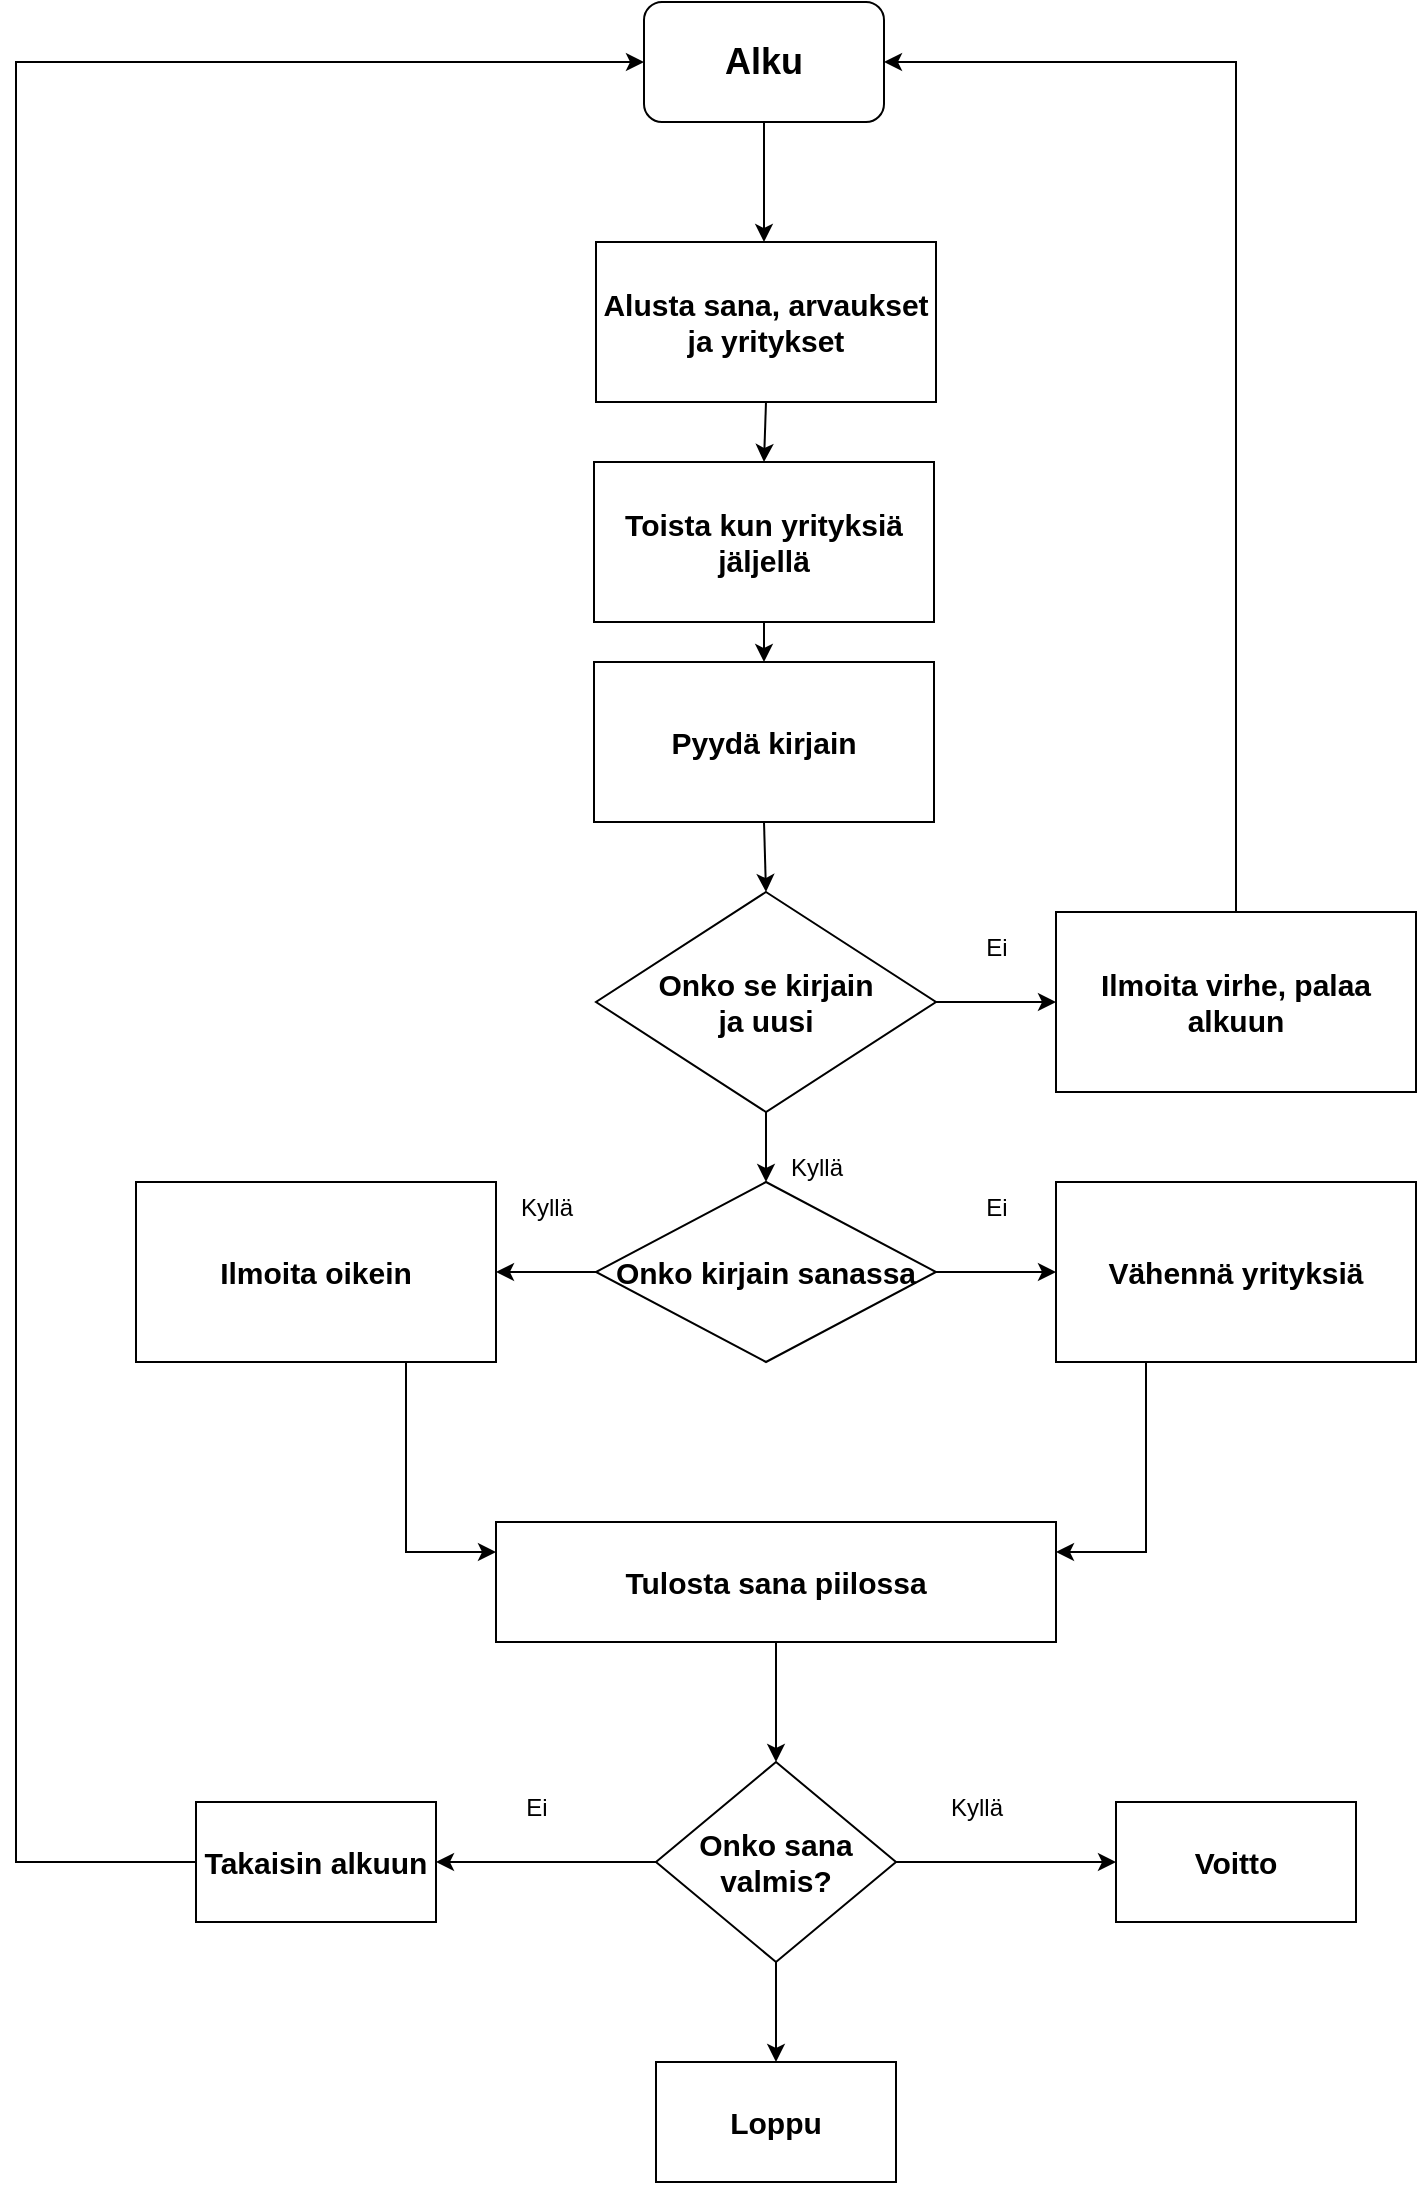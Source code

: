 <mxfile version="27.0.5">
  <diagram id="C5RBs43oDa-KdzZeNtuy" name="Page-1">
    <mxGraphModel dx="947" dy="511" grid="1" gridSize="10" guides="1" tooltips="1" connect="1" arrows="1" fold="1" page="1" pageScale="1" pageWidth="827" pageHeight="1169" math="0" shadow="0">
      <root>
        <mxCell id="WIyWlLk6GJQsqaUBKTNV-0" />
        <mxCell id="WIyWlLk6GJQsqaUBKTNV-1" parent="WIyWlLk6GJQsqaUBKTNV-0" />
        <mxCell id="Bd-SAwONqRbQZrcRXREO-1" value="&lt;font style=&quot;font-size: 18px;&quot;&gt;&lt;b&gt;Alku&lt;/b&gt;&lt;/font&gt;" style="rounded=1;whiteSpace=wrap;html=1;" vertex="1" parent="WIyWlLk6GJQsqaUBKTNV-1">
          <mxGeometry x="354" y="40" width="120" height="60" as="geometry" />
        </mxCell>
        <mxCell id="Bd-SAwONqRbQZrcRXREO-2" value="" style="endArrow=classic;html=1;rounded=0;exitX=0.5;exitY=1;exitDx=0;exitDy=0;" edge="1" parent="WIyWlLk6GJQsqaUBKTNV-1" source="Bd-SAwONqRbQZrcRXREO-1">
          <mxGeometry width="50" height="50" relative="1" as="geometry">
            <mxPoint x="390" y="320" as="sourcePoint" />
            <mxPoint x="414" y="160" as="targetPoint" />
          </mxGeometry>
        </mxCell>
        <mxCell id="Bd-SAwONqRbQZrcRXREO-3" value="&lt;font style=&quot;font-size: 15px;&quot;&gt;&lt;b&gt;Alusta sana, arvaukset ja yritykset&lt;/b&gt;&lt;/font&gt;" style="rounded=0;whiteSpace=wrap;html=1;" vertex="1" parent="WIyWlLk6GJQsqaUBKTNV-1">
          <mxGeometry x="330" y="160" width="170" height="80" as="geometry" />
        </mxCell>
        <mxCell id="Bd-SAwONqRbQZrcRXREO-4" value="&lt;font style=&quot;font-size: 15px;&quot;&gt;&lt;b&gt;Toista kun yrityksiä jäljellä&lt;/b&gt;&lt;/font&gt;" style="rounded=0;whiteSpace=wrap;html=1;" vertex="1" parent="WIyWlLk6GJQsqaUBKTNV-1">
          <mxGeometry x="329" y="270" width="170" height="80" as="geometry" />
        </mxCell>
        <mxCell id="Bd-SAwONqRbQZrcRXREO-5" value="&lt;b&gt;&lt;font style=&quot;font-size: 15px;&quot;&gt;Pyydä kirjain&lt;/font&gt;&lt;/b&gt;" style="rounded=0;whiteSpace=wrap;html=1;" vertex="1" parent="WIyWlLk6GJQsqaUBKTNV-1">
          <mxGeometry x="329" y="370" width="170" height="80" as="geometry" />
        </mxCell>
        <mxCell id="Bd-SAwONqRbQZrcRXREO-6" value="&lt;span style=&quot;font-size: 15px;&quot;&gt;&lt;b&gt;Onko se kirjain&lt;/b&gt;&lt;/span&gt;&lt;div&gt;&lt;span style=&quot;font-size: 15px;&quot;&gt;&lt;b&gt;ja uusi&lt;/b&gt;&lt;/span&gt;&lt;/div&gt;" style="rhombus;whiteSpace=wrap;html=1;" vertex="1" parent="WIyWlLk6GJQsqaUBKTNV-1">
          <mxGeometry x="330" y="485" width="170" height="110" as="geometry" />
        </mxCell>
        <mxCell id="Bd-SAwONqRbQZrcRXREO-7" value="&lt;span style=&quot;font-size: 15px;&quot;&gt;&lt;b&gt;Ilmoita virhe, palaa alkuun&lt;/b&gt;&lt;/span&gt;" style="rounded=0;whiteSpace=wrap;html=1;" vertex="1" parent="WIyWlLk6GJQsqaUBKTNV-1">
          <mxGeometry x="560" y="495" width="180" height="90" as="geometry" />
        </mxCell>
        <mxCell id="Bd-SAwONqRbQZrcRXREO-24" value="" style="edgeStyle=orthogonalEdgeStyle;rounded=0;orthogonalLoop=1;jettySize=auto;html=1;" edge="1" parent="WIyWlLk6GJQsqaUBKTNV-1" source="Bd-SAwONqRbQZrcRXREO-9" target="Bd-SAwONqRbQZrcRXREO-19">
          <mxGeometry relative="1" as="geometry" />
        </mxCell>
        <mxCell id="Bd-SAwONqRbQZrcRXREO-25" value="" style="edgeStyle=orthogonalEdgeStyle;rounded=0;orthogonalLoop=1;jettySize=auto;html=1;" edge="1" parent="WIyWlLk6GJQsqaUBKTNV-1" source="Bd-SAwONqRbQZrcRXREO-9" target="Bd-SAwONqRbQZrcRXREO-18">
          <mxGeometry relative="1" as="geometry" />
        </mxCell>
        <mxCell id="Bd-SAwONqRbQZrcRXREO-9" value="&lt;b&gt;&lt;font style=&quot;font-size: 15px;&quot;&gt;Onko kirjain sanassa&lt;/font&gt;&lt;/b&gt;" style="rhombus;whiteSpace=wrap;html=1;" vertex="1" parent="WIyWlLk6GJQsqaUBKTNV-1">
          <mxGeometry x="330" y="630" width="170" height="90" as="geometry" />
        </mxCell>
        <mxCell id="Bd-SAwONqRbQZrcRXREO-11" value="" style="endArrow=classic;html=1;rounded=0;exitX=0.5;exitY=1;exitDx=0;exitDy=0;entryX=0.5;entryY=0;entryDx=0;entryDy=0;" edge="1" parent="WIyWlLk6GJQsqaUBKTNV-1" source="Bd-SAwONqRbQZrcRXREO-3" target="Bd-SAwONqRbQZrcRXREO-4">
          <mxGeometry width="50" height="50" relative="1" as="geometry">
            <mxPoint x="415.5" y="241.44" as="sourcePoint" />
            <mxPoint x="414" y="270" as="targetPoint" />
          </mxGeometry>
        </mxCell>
        <mxCell id="Bd-SAwONqRbQZrcRXREO-12" value="" style="endArrow=classic;html=1;rounded=0;exitX=0.5;exitY=1;exitDx=0;exitDy=0;entryX=0.5;entryY=0;entryDx=0;entryDy=0;" edge="1" parent="WIyWlLk6GJQsqaUBKTNV-1" source="Bd-SAwONqRbQZrcRXREO-4" target="Bd-SAwONqRbQZrcRXREO-5">
          <mxGeometry width="50" height="50" relative="1" as="geometry">
            <mxPoint x="210" y="350" as="sourcePoint" />
            <mxPoint x="260" y="300" as="targetPoint" />
          </mxGeometry>
        </mxCell>
        <mxCell id="Bd-SAwONqRbQZrcRXREO-13" value="" style="endArrow=classic;html=1;rounded=0;exitX=0.5;exitY=1;exitDx=0;exitDy=0;entryX=0.5;entryY=0;entryDx=0;entryDy=0;" edge="1" parent="WIyWlLk6GJQsqaUBKTNV-1" source="Bd-SAwONqRbQZrcRXREO-5" target="Bd-SAwONqRbQZrcRXREO-6">
          <mxGeometry width="50" height="50" relative="1" as="geometry">
            <mxPoint x="220" y="560" as="sourcePoint" />
            <mxPoint x="270" y="510" as="targetPoint" />
          </mxGeometry>
        </mxCell>
        <mxCell id="Bd-SAwONqRbQZrcRXREO-14" value="" style="endArrow=classic;html=1;rounded=0;entryX=0;entryY=0.5;entryDx=0;entryDy=0;exitX=1;exitY=0.5;exitDx=0;exitDy=0;" edge="1" parent="WIyWlLk6GJQsqaUBKTNV-1" source="Bd-SAwONqRbQZrcRXREO-6" target="Bd-SAwONqRbQZrcRXREO-7">
          <mxGeometry width="50" height="50" relative="1" as="geometry">
            <mxPoint x="510" y="540" as="sourcePoint" />
            <mxPoint x="540" y="490" as="targetPoint" />
          </mxGeometry>
        </mxCell>
        <mxCell id="Bd-SAwONqRbQZrcRXREO-16" value="" style="endArrow=classic;html=1;rounded=0;exitX=0.5;exitY=0;exitDx=0;exitDy=0;entryX=1;entryY=0.5;entryDx=0;entryDy=0;" edge="1" parent="WIyWlLk6GJQsqaUBKTNV-1" source="Bd-SAwONqRbQZrcRXREO-7" target="Bd-SAwONqRbQZrcRXREO-1">
          <mxGeometry width="50" height="50" relative="1" as="geometry">
            <mxPoint x="160" y="400" as="sourcePoint" />
            <mxPoint x="630" y="60" as="targetPoint" />
            <Array as="points">
              <mxPoint x="650" y="70" />
            </Array>
          </mxGeometry>
        </mxCell>
        <mxCell id="Bd-SAwONqRbQZrcRXREO-17" value="" style="endArrow=classic;html=1;rounded=0;exitX=0.5;exitY=1;exitDx=0;exitDy=0;entryX=0.5;entryY=0;entryDx=0;entryDy=0;" edge="1" parent="WIyWlLk6GJQsqaUBKTNV-1" source="Bd-SAwONqRbQZrcRXREO-6" target="Bd-SAwONqRbQZrcRXREO-9">
          <mxGeometry width="50" height="50" relative="1" as="geometry">
            <mxPoint x="160" y="560" as="sourcePoint" />
            <mxPoint x="210" y="510" as="targetPoint" />
          </mxGeometry>
        </mxCell>
        <mxCell id="Bd-SAwONqRbQZrcRXREO-35" style="edgeStyle=orthogonalEdgeStyle;rounded=0;orthogonalLoop=1;jettySize=auto;html=1;exitX=0.25;exitY=1;exitDx=0;exitDy=0;entryX=1;entryY=0.25;entryDx=0;entryDy=0;" edge="1" parent="WIyWlLk6GJQsqaUBKTNV-1" source="Bd-SAwONqRbQZrcRXREO-18" target="Bd-SAwONqRbQZrcRXREO-20">
          <mxGeometry relative="1" as="geometry" />
        </mxCell>
        <mxCell id="Bd-SAwONqRbQZrcRXREO-18" value="&lt;span style=&quot;font-size: 15px;&quot;&gt;&lt;b&gt;Vähennä yrityksiä&lt;/b&gt;&lt;/span&gt;" style="rounded=0;whiteSpace=wrap;html=1;" vertex="1" parent="WIyWlLk6GJQsqaUBKTNV-1">
          <mxGeometry x="560" y="630" width="180" height="90" as="geometry" />
        </mxCell>
        <mxCell id="Bd-SAwONqRbQZrcRXREO-34" style="edgeStyle=orthogonalEdgeStyle;rounded=0;orthogonalLoop=1;jettySize=auto;html=1;exitX=0.75;exitY=1;exitDx=0;exitDy=0;entryX=0;entryY=0.25;entryDx=0;entryDy=0;" edge="1" parent="WIyWlLk6GJQsqaUBKTNV-1" source="Bd-SAwONqRbQZrcRXREO-19" target="Bd-SAwONqRbQZrcRXREO-20">
          <mxGeometry relative="1" as="geometry" />
        </mxCell>
        <mxCell id="Bd-SAwONqRbQZrcRXREO-19" value="&lt;span style=&quot;font-size: 15px;&quot;&gt;&lt;b&gt;Ilmoita oikein&lt;/b&gt;&lt;/span&gt;" style="rounded=0;whiteSpace=wrap;html=1;" vertex="1" parent="WIyWlLk6GJQsqaUBKTNV-1">
          <mxGeometry x="100" y="630" width="180" height="90" as="geometry" />
        </mxCell>
        <mxCell id="Bd-SAwONqRbQZrcRXREO-37" value="" style="edgeStyle=orthogonalEdgeStyle;rounded=0;orthogonalLoop=1;jettySize=auto;html=1;" edge="1" parent="WIyWlLk6GJQsqaUBKTNV-1" source="Bd-SAwONqRbQZrcRXREO-20" target="Bd-SAwONqRbQZrcRXREO-26">
          <mxGeometry relative="1" as="geometry" />
        </mxCell>
        <mxCell id="Bd-SAwONqRbQZrcRXREO-20" value="&lt;span style=&quot;font-size: 15px;&quot;&gt;&lt;b&gt;Tulosta sana piilossa&lt;/b&gt;&lt;/span&gt;" style="rounded=0;whiteSpace=wrap;html=1;" vertex="1" parent="WIyWlLk6GJQsqaUBKTNV-1">
          <mxGeometry x="280" y="800" width="280" height="60" as="geometry" />
        </mxCell>
        <mxCell id="Bd-SAwONqRbQZrcRXREO-38" value="" style="edgeStyle=orthogonalEdgeStyle;rounded=0;orthogonalLoop=1;jettySize=auto;html=1;" edge="1" parent="WIyWlLk6GJQsqaUBKTNV-1" source="Bd-SAwONqRbQZrcRXREO-26" target="Bd-SAwONqRbQZrcRXREO-29">
          <mxGeometry relative="1" as="geometry" />
        </mxCell>
        <mxCell id="Bd-SAwONqRbQZrcRXREO-39" value="" style="edgeStyle=orthogonalEdgeStyle;rounded=0;orthogonalLoop=1;jettySize=auto;html=1;" edge="1" parent="WIyWlLk6GJQsqaUBKTNV-1" source="Bd-SAwONqRbQZrcRXREO-26" target="Bd-SAwONqRbQZrcRXREO-28">
          <mxGeometry relative="1" as="geometry" />
        </mxCell>
        <mxCell id="Bd-SAwONqRbQZrcRXREO-40" value="" style="edgeStyle=orthogonalEdgeStyle;rounded=0;orthogonalLoop=1;jettySize=auto;html=1;" edge="1" parent="WIyWlLk6GJQsqaUBKTNV-1" source="Bd-SAwONqRbQZrcRXREO-26" target="Bd-SAwONqRbQZrcRXREO-27">
          <mxGeometry relative="1" as="geometry" />
        </mxCell>
        <mxCell id="Bd-SAwONqRbQZrcRXREO-26" value="&lt;span style=&quot;font-size: 15px;&quot;&gt;&lt;b&gt;Onko sana valmis?&lt;/b&gt;&lt;/span&gt;" style="rhombus;whiteSpace=wrap;html=1;" vertex="1" parent="WIyWlLk6GJQsqaUBKTNV-1">
          <mxGeometry x="360" y="920" width="120" height="100" as="geometry" />
        </mxCell>
        <mxCell id="Bd-SAwONqRbQZrcRXREO-41" style="edgeStyle=orthogonalEdgeStyle;rounded=0;orthogonalLoop=1;jettySize=auto;html=1;exitX=0;exitY=0.5;exitDx=0;exitDy=0;entryX=0;entryY=0.5;entryDx=0;entryDy=0;" edge="1" parent="WIyWlLk6GJQsqaUBKTNV-1" source="Bd-SAwONqRbQZrcRXREO-27" target="Bd-SAwONqRbQZrcRXREO-1">
          <mxGeometry relative="1" as="geometry">
            <mxPoint x="50" y="70" as="targetPoint" />
            <Array as="points">
              <mxPoint x="40" y="970" />
              <mxPoint x="40" y="70" />
            </Array>
          </mxGeometry>
        </mxCell>
        <mxCell id="Bd-SAwONqRbQZrcRXREO-27" value="&lt;b&gt;&lt;font style=&quot;font-size: 15px;&quot;&gt;Takaisin alkuun&lt;/font&gt;&lt;/b&gt;" style="rounded=0;whiteSpace=wrap;html=1;" vertex="1" parent="WIyWlLk6GJQsqaUBKTNV-1">
          <mxGeometry x="130" y="940" width="120" height="60" as="geometry" />
        </mxCell>
        <mxCell id="Bd-SAwONqRbQZrcRXREO-28" value="&lt;b&gt;&lt;font style=&quot;font-size: 15px;&quot;&gt;Voitto&lt;/font&gt;&lt;/b&gt;" style="rounded=0;whiteSpace=wrap;html=1;" vertex="1" parent="WIyWlLk6GJQsqaUBKTNV-1">
          <mxGeometry x="590" y="940" width="120" height="60" as="geometry" />
        </mxCell>
        <mxCell id="Bd-SAwONqRbQZrcRXREO-29" value="&lt;span style=&quot;font-size: 15px;&quot;&gt;&lt;b&gt;Loppu&lt;/b&gt;&lt;/span&gt;" style="rounded=0;whiteSpace=wrap;html=1;" vertex="1" parent="WIyWlLk6GJQsqaUBKTNV-1">
          <mxGeometry x="360" y="1070" width="120" height="60" as="geometry" />
        </mxCell>
        <mxCell id="Bd-SAwONqRbQZrcRXREO-43" value="Ei" style="text;html=1;align=center;verticalAlign=middle;resizable=0;points=[];autosize=1;strokeColor=none;fillColor=none;" vertex="1" parent="WIyWlLk6GJQsqaUBKTNV-1">
          <mxGeometry x="515" y="498" width="30" height="30" as="geometry" />
        </mxCell>
        <mxCell id="Bd-SAwONqRbQZrcRXREO-44" value="Ei" style="text;html=1;align=center;verticalAlign=middle;resizable=0;points=[];autosize=1;strokeColor=none;fillColor=none;" vertex="1" parent="WIyWlLk6GJQsqaUBKTNV-1">
          <mxGeometry x="515" y="628" width="30" height="30" as="geometry" />
        </mxCell>
        <mxCell id="Bd-SAwONqRbQZrcRXREO-45" value="Kyllä" style="text;html=1;align=center;verticalAlign=middle;resizable=0;points=[];autosize=1;strokeColor=none;fillColor=none;" vertex="1" parent="WIyWlLk6GJQsqaUBKTNV-1">
          <mxGeometry x="415" y="608" width="50" height="30" as="geometry" />
        </mxCell>
        <mxCell id="Bd-SAwONqRbQZrcRXREO-46" value="Kyllä" style="text;html=1;align=center;verticalAlign=middle;resizable=0;points=[];autosize=1;strokeColor=none;fillColor=none;" vertex="1" parent="WIyWlLk6GJQsqaUBKTNV-1">
          <mxGeometry x="280" y="628" width="50" height="30" as="geometry" />
        </mxCell>
        <mxCell id="Bd-SAwONqRbQZrcRXREO-48" value="Ei" style="text;html=1;align=center;verticalAlign=middle;resizable=0;points=[];autosize=1;strokeColor=none;fillColor=none;" vertex="1" parent="WIyWlLk6GJQsqaUBKTNV-1">
          <mxGeometry x="285" y="928" width="30" height="30" as="geometry" />
        </mxCell>
        <mxCell id="Bd-SAwONqRbQZrcRXREO-49" value="Kyllä" style="text;html=1;align=center;verticalAlign=middle;resizable=0;points=[];autosize=1;strokeColor=none;fillColor=none;" vertex="1" parent="WIyWlLk6GJQsqaUBKTNV-1">
          <mxGeometry x="495" y="928" width="50" height="30" as="geometry" />
        </mxCell>
      </root>
    </mxGraphModel>
  </diagram>
</mxfile>
